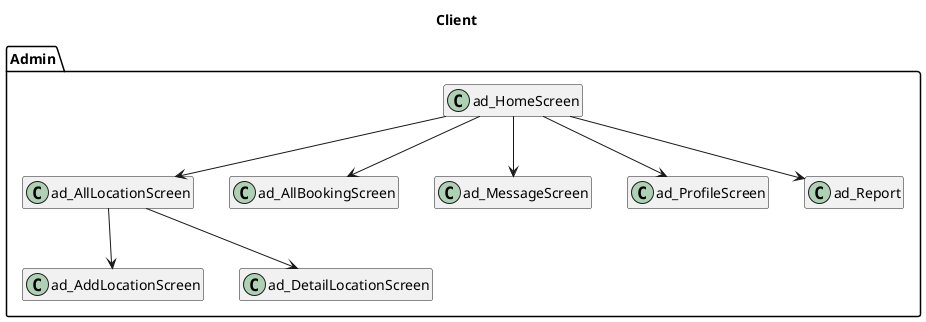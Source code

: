 @startuml cusweb
title Client
hide empty members

' class Authentication

' Authentication -right-> Customer
' Authentication -up-> Admin
' package Customer {
'     class HomeScreen
'     class DetailLocationScreen
'     class BookingScreen
'     class PaymentScreen
'     class MessageScreen
'     class ProfileScreen

'     HomeScreen --> DetailLocationScreen
'     HomeScreen --> BookingScreen
'     HomeScreen --> MessageScreen
'     HomeScreen --> ProfileScreen
'     BookingScreen --> PaymentScreen
' }

package Admin {
    class ad_HomeScreen
    class ad_AllLocationScreen
    class ad_AddLocationScreen
    class ad_DetailLocationScreen
    class ad_AllBookingScreen
    class ad_MessageScreen
    class ad_ProfileScreen
    class ad_Report

    ad_AllLocationScreen --> ad_DetailLocationScreen
    ad_HomeScreen --> ad_AllLocationScreen
    ad_AllLocationScreen --> ad_AddLocationScreen
    ad_HomeScreen --> ad_AllBookingScreen
    ad_HomeScreen --> ad_MessageScreen
    ad_HomeScreen --> ad_ProfileScreen
    ad_HomeScreen --> ad_Report
}

@enduml